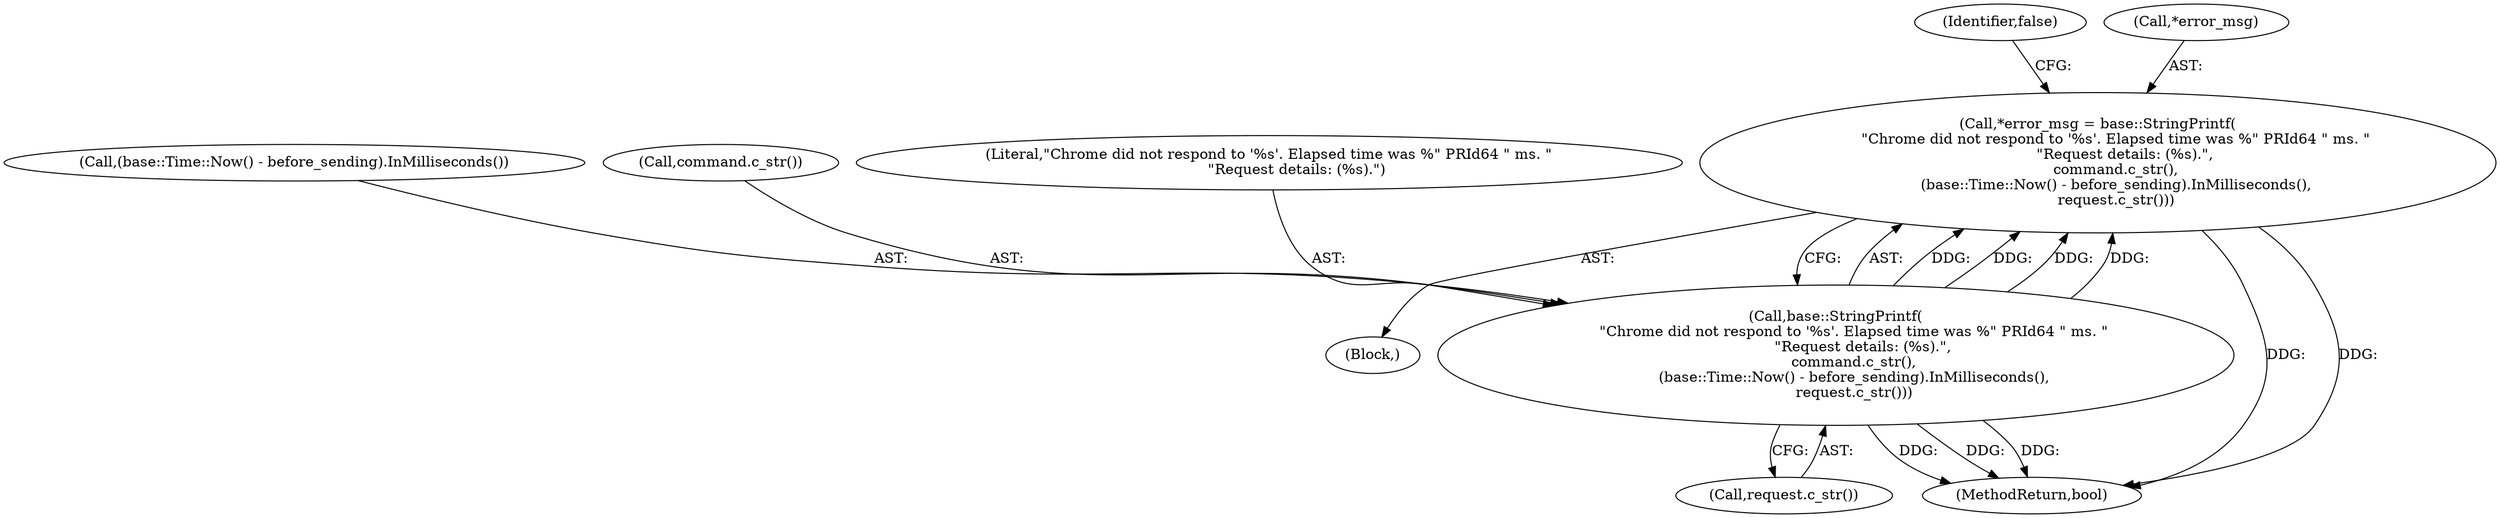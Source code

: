 digraph "0_Chrome_4ab22cfc619ee8ff17a8c50e289ec3b30731ceba@pointer" {
"1000145" [label="(Call,*error_msg = base::StringPrintf(\n        \"Chrome did not respond to '%s'. Elapsed time was %\" PRId64 \" ms. \"\n            \"Request details: (%s).\",\n        command.c_str(),\n        (base::Time::Now() - before_sending).InMilliseconds(),\n        request.c_str()))"];
"1000148" [label="(Call,base::StringPrintf(\n        \"Chrome did not respond to '%s'. Elapsed time was %\" PRId64 \" ms. \"\n            \"Request details: (%s).\",\n        command.c_str(),\n        (base::Time::Now() - before_sending).InMilliseconds(),\n        request.c_str()))"];
"1000151" [label="(Call,(base::Time::Now() - before_sending).InMilliseconds())"];
"1000150" [label="(Call,command.c_str())"];
"1000152" [label="(Call,request.c_str())"];
"1000149" [label="(Literal,\"Chrome did not respond to '%s'. Elapsed time was %\" PRId64 \" ms. \"\n            \"Request details: (%s).\")"];
"1000154" [label="(Identifier,false)"];
"1000144" [label="(Block,)"];
"1000146" [label="(Call,*error_msg)"];
"1000148" [label="(Call,base::StringPrintf(\n        \"Chrome did not respond to '%s'. Elapsed time was %\" PRId64 \" ms. \"\n            \"Request details: (%s).\",\n        command.c_str(),\n        (base::Time::Now() - before_sending).InMilliseconds(),\n        request.c_str()))"];
"1000145" [label="(Call,*error_msg = base::StringPrintf(\n        \"Chrome did not respond to '%s'. Elapsed time was %\" PRId64 \" ms. \"\n            \"Request details: (%s).\",\n        command.c_str(),\n        (base::Time::Now() - before_sending).InMilliseconds(),\n        request.c_str()))"];
"1000215" [label="(MethodReturn,bool)"];
"1000145" -> "1000144"  [label="AST: "];
"1000145" -> "1000148"  [label="CFG: "];
"1000146" -> "1000145"  [label="AST: "];
"1000148" -> "1000145"  [label="AST: "];
"1000154" -> "1000145"  [label="CFG: "];
"1000145" -> "1000215"  [label="DDG: "];
"1000145" -> "1000215"  [label="DDG: "];
"1000148" -> "1000145"  [label="DDG: "];
"1000148" -> "1000145"  [label="DDG: "];
"1000148" -> "1000145"  [label="DDG: "];
"1000148" -> "1000145"  [label="DDG: "];
"1000148" -> "1000152"  [label="CFG: "];
"1000149" -> "1000148"  [label="AST: "];
"1000150" -> "1000148"  [label="AST: "];
"1000151" -> "1000148"  [label="AST: "];
"1000152" -> "1000148"  [label="AST: "];
"1000148" -> "1000215"  [label="DDG: "];
"1000148" -> "1000215"  [label="DDG: "];
"1000148" -> "1000215"  [label="DDG: "];
}
